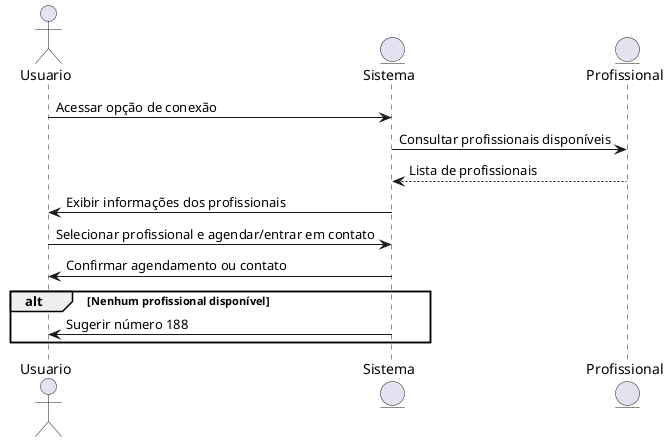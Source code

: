 @startuml
actor Usuario
entity Sistema
entity Profissional
Usuario -> Sistema: Acessar opção de conexão
Sistema -> Profissional: Consultar profissionais disponíveis
Profissional --> Sistema: Lista de profissionais
Sistema -> Usuario: Exibir informações dos profissionais
Usuario -> Sistema: Selecionar profissional e agendar/entrar em contato
Sistema -> Usuario: Confirmar agendamento ou contato

alt Nenhum profissional disponível
    Sistema -> Usuario: Sugerir número 188
end
@enduml
